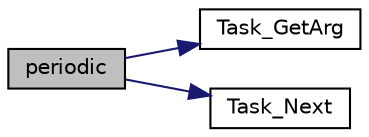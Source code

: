 digraph "periodic"
{
  edge [fontname="Helvetica",fontsize="10",labelfontname="Helvetica",labelfontsize="10"];
  node [fontname="Helvetica",fontsize="10",shape=record];
  rankdir="LR";
  Node1 [label="periodic",height=0.2,width=0.4,color="black", fillcolor="grey75", style="filled", fontcolor="black"];
  Node1 -> Node2 [color="midnightblue",fontsize="10",style="solid",fontname="Helvetica"];
  Node2 [label="Task_GetArg",height=0.2,width=0.4,color="black", fillcolor="white", style="filled",URL="$os_8c.html#adc48a5ac983c4656508f39c0ee65283f",tooltip="Retrieve the assigned parameter. "];
  Node1 -> Node3 [color="midnightblue",fontsize="10",style="solid",fontname="Helvetica"];
  Node3 [label="Task_Next",height=0.2,width=0.4,color="black", fillcolor="white", style="filled",URL="$os_8c.html#a5a9b72d0dadaea32fec8d4ff1c0eafa4",tooltip="The calling task gives up its share of the processor voluntarily. "];
}
